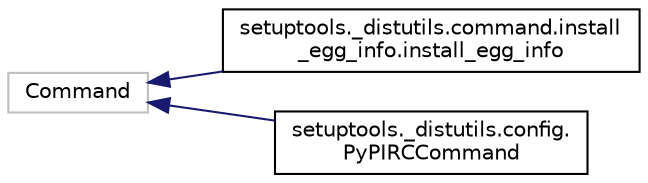 digraph "Graphical Class Hierarchy"
{
 // LATEX_PDF_SIZE
  edge [fontname="Helvetica",fontsize="10",labelfontname="Helvetica",labelfontsize="10"];
  node [fontname="Helvetica",fontsize="10",shape=record];
  rankdir="LR";
  Node15674 [label="Command",height=0.2,width=0.4,color="grey75", fillcolor="white", style="filled",tooltip=" "];
  Node15674 -> Node0 [dir="back",color="midnightblue",fontsize="10",style="solid",fontname="Helvetica"];
  Node0 [label="setuptools._distutils.command.install\l_egg_info.install_egg_info",height=0.2,width=0.4,color="black", fillcolor="white", style="filled",URL="$classsetuptools_1_1__distutils_1_1command_1_1install__egg__info_1_1install__egg__info.html",tooltip=" "];
  Node15674 -> Node15676 [dir="back",color="midnightblue",fontsize="10",style="solid",fontname="Helvetica"];
  Node15676 [label="setuptools._distutils.config.\lPyPIRCCommand",height=0.2,width=0.4,color="black", fillcolor="white", style="filled",URL="$classsetuptools_1_1__distutils_1_1config_1_1PyPIRCCommand.html",tooltip=" "];
}
